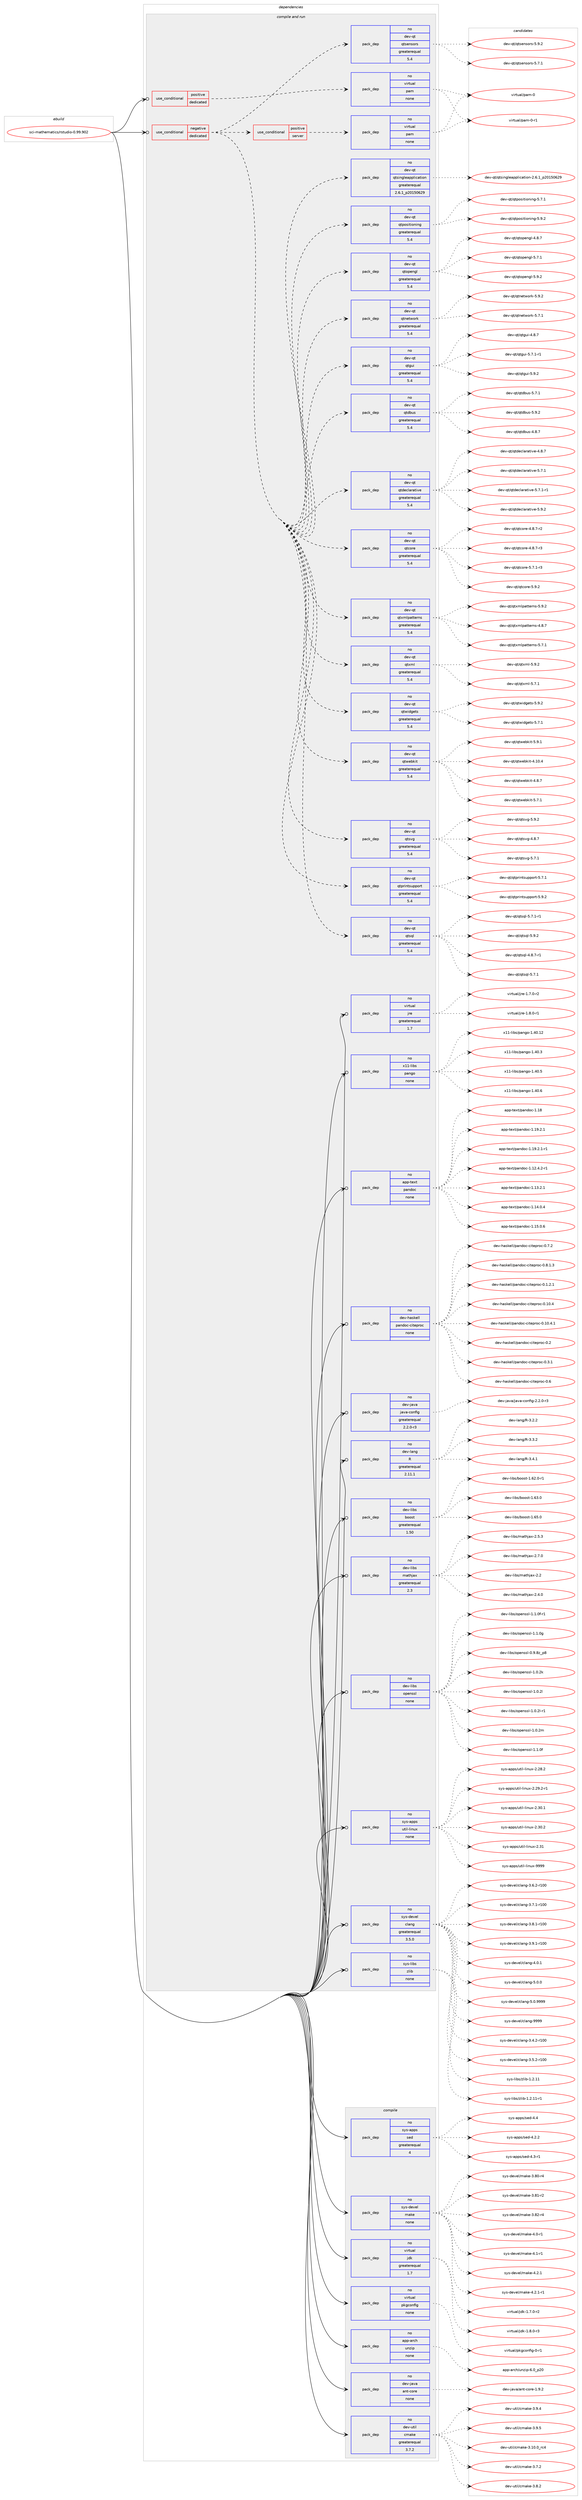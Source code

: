 digraph prolog {

# *************
# Graph options
# *************

newrank=true;
concentrate=true;
compound=true;
graph [rankdir=LR,fontname=Helvetica,fontsize=10,ranksep=1.5];#, ranksep=2.5, nodesep=0.2];
edge  [arrowhead=vee];
node  [fontname=Helvetica,fontsize=10];

# **********
# The ebuild
# **********

subgraph cluster_leftcol {
color=gray;
rank=same;
label=<<i>ebuild</i>>;
id [label="sci-mathematics/rstudio-0.99.902", color=red, width=4, href="../sci-mathematics/rstudio-0.99.902.svg"];
}

# ****************
# The dependencies
# ****************

subgraph cluster_midcol {
color=gray;
label=<<i>dependencies</i>>;
subgraph cluster_compile {
fillcolor="#eeeeee";
style=filled;
label=<<i>compile</i>>;
subgraph pack336898 {
dependency456582 [label=<<TABLE BORDER="0" CELLBORDER="1" CELLSPACING="0" CELLPADDING="4" WIDTH="220"><TR><TD ROWSPAN="6" CELLPADDING="30">pack_dep</TD></TR><TR><TD WIDTH="110">no</TD></TR><TR><TD>app-arch</TD></TR><TR><TD>unzip</TD></TR><TR><TD>none</TD></TR><TR><TD></TD></TR></TABLE>>, shape=none, color=blue];
}
id:e -> dependency456582:w [weight=20,style="solid",arrowhead="vee"];
subgraph pack336899 {
dependency456583 [label=<<TABLE BORDER="0" CELLBORDER="1" CELLSPACING="0" CELLPADDING="4" WIDTH="220"><TR><TD ROWSPAN="6" CELLPADDING="30">pack_dep</TD></TR><TR><TD WIDTH="110">no</TD></TR><TR><TD>dev-java</TD></TR><TR><TD>ant-core</TD></TR><TR><TD>none</TD></TR><TR><TD></TD></TR></TABLE>>, shape=none, color=blue];
}
id:e -> dependency456583:w [weight=20,style="solid",arrowhead="vee"];
subgraph pack336900 {
dependency456584 [label=<<TABLE BORDER="0" CELLBORDER="1" CELLSPACING="0" CELLPADDING="4" WIDTH="220"><TR><TD ROWSPAN="6" CELLPADDING="30">pack_dep</TD></TR><TR><TD WIDTH="110">no</TD></TR><TR><TD>dev-util</TD></TR><TR><TD>cmake</TD></TR><TR><TD>greaterequal</TD></TR><TR><TD>3.7.2</TD></TR></TABLE>>, shape=none, color=blue];
}
id:e -> dependency456584:w [weight=20,style="solid",arrowhead="vee"];
subgraph pack336901 {
dependency456585 [label=<<TABLE BORDER="0" CELLBORDER="1" CELLSPACING="0" CELLPADDING="4" WIDTH="220"><TR><TD ROWSPAN="6" CELLPADDING="30">pack_dep</TD></TR><TR><TD WIDTH="110">no</TD></TR><TR><TD>sys-apps</TD></TR><TR><TD>sed</TD></TR><TR><TD>greaterequal</TD></TR><TR><TD>4</TD></TR></TABLE>>, shape=none, color=blue];
}
id:e -> dependency456585:w [weight=20,style="solid",arrowhead="vee"];
subgraph pack336902 {
dependency456586 [label=<<TABLE BORDER="0" CELLBORDER="1" CELLSPACING="0" CELLPADDING="4" WIDTH="220"><TR><TD ROWSPAN="6" CELLPADDING="30">pack_dep</TD></TR><TR><TD WIDTH="110">no</TD></TR><TR><TD>sys-devel</TD></TR><TR><TD>make</TD></TR><TR><TD>none</TD></TR><TR><TD></TD></TR></TABLE>>, shape=none, color=blue];
}
id:e -> dependency456586:w [weight=20,style="solid",arrowhead="vee"];
subgraph pack336903 {
dependency456587 [label=<<TABLE BORDER="0" CELLBORDER="1" CELLSPACING="0" CELLPADDING="4" WIDTH="220"><TR><TD ROWSPAN="6" CELLPADDING="30">pack_dep</TD></TR><TR><TD WIDTH="110">no</TD></TR><TR><TD>virtual</TD></TR><TR><TD>jdk</TD></TR><TR><TD>greaterequal</TD></TR><TR><TD>1.7</TD></TR></TABLE>>, shape=none, color=blue];
}
id:e -> dependency456587:w [weight=20,style="solid",arrowhead="vee"];
subgraph pack336904 {
dependency456588 [label=<<TABLE BORDER="0" CELLBORDER="1" CELLSPACING="0" CELLPADDING="4" WIDTH="220"><TR><TD ROWSPAN="6" CELLPADDING="30">pack_dep</TD></TR><TR><TD WIDTH="110">no</TD></TR><TR><TD>virtual</TD></TR><TR><TD>pkgconfig</TD></TR><TR><TD>none</TD></TR><TR><TD></TD></TR></TABLE>>, shape=none, color=blue];
}
id:e -> dependency456588:w [weight=20,style="solid",arrowhead="vee"];
}
subgraph cluster_compileandrun {
fillcolor="#eeeeee";
style=filled;
label=<<i>compile and run</i>>;
subgraph cond111692 {
dependency456589 [label=<<TABLE BORDER="0" CELLBORDER="1" CELLSPACING="0" CELLPADDING="4"><TR><TD ROWSPAN="3" CELLPADDING="10">use_conditional</TD></TR><TR><TD>negative</TD></TR><TR><TD>dedicated</TD></TR></TABLE>>, shape=none, color=red];
subgraph pack336905 {
dependency456590 [label=<<TABLE BORDER="0" CELLBORDER="1" CELLSPACING="0" CELLPADDING="4" WIDTH="220"><TR><TD ROWSPAN="6" CELLPADDING="30">pack_dep</TD></TR><TR><TD WIDTH="110">no</TD></TR><TR><TD>dev-qt</TD></TR><TR><TD>qtcore</TD></TR><TR><TD>greaterequal</TD></TR><TR><TD>5.4</TD></TR></TABLE>>, shape=none, color=blue];
}
dependency456589:e -> dependency456590:w [weight=20,style="dashed",arrowhead="vee"];
subgraph pack336906 {
dependency456591 [label=<<TABLE BORDER="0" CELLBORDER="1" CELLSPACING="0" CELLPADDING="4" WIDTH="220"><TR><TD ROWSPAN="6" CELLPADDING="30">pack_dep</TD></TR><TR><TD WIDTH="110">no</TD></TR><TR><TD>dev-qt</TD></TR><TR><TD>qtdeclarative</TD></TR><TR><TD>greaterequal</TD></TR><TR><TD>5.4</TD></TR></TABLE>>, shape=none, color=blue];
}
dependency456589:e -> dependency456591:w [weight=20,style="dashed",arrowhead="vee"];
subgraph pack336907 {
dependency456592 [label=<<TABLE BORDER="0" CELLBORDER="1" CELLSPACING="0" CELLPADDING="4" WIDTH="220"><TR><TD ROWSPAN="6" CELLPADDING="30">pack_dep</TD></TR><TR><TD WIDTH="110">no</TD></TR><TR><TD>dev-qt</TD></TR><TR><TD>qtdbus</TD></TR><TR><TD>greaterequal</TD></TR><TR><TD>5.4</TD></TR></TABLE>>, shape=none, color=blue];
}
dependency456589:e -> dependency456592:w [weight=20,style="dashed",arrowhead="vee"];
subgraph pack336908 {
dependency456593 [label=<<TABLE BORDER="0" CELLBORDER="1" CELLSPACING="0" CELLPADDING="4" WIDTH="220"><TR><TD ROWSPAN="6" CELLPADDING="30">pack_dep</TD></TR><TR><TD WIDTH="110">no</TD></TR><TR><TD>dev-qt</TD></TR><TR><TD>qtgui</TD></TR><TR><TD>greaterequal</TD></TR><TR><TD>5.4</TD></TR></TABLE>>, shape=none, color=blue];
}
dependency456589:e -> dependency456593:w [weight=20,style="dashed",arrowhead="vee"];
subgraph pack336909 {
dependency456594 [label=<<TABLE BORDER="0" CELLBORDER="1" CELLSPACING="0" CELLPADDING="4" WIDTH="220"><TR><TD ROWSPAN="6" CELLPADDING="30">pack_dep</TD></TR><TR><TD WIDTH="110">no</TD></TR><TR><TD>dev-qt</TD></TR><TR><TD>qtnetwork</TD></TR><TR><TD>greaterequal</TD></TR><TR><TD>5.4</TD></TR></TABLE>>, shape=none, color=blue];
}
dependency456589:e -> dependency456594:w [weight=20,style="dashed",arrowhead="vee"];
subgraph pack336910 {
dependency456595 [label=<<TABLE BORDER="0" CELLBORDER="1" CELLSPACING="0" CELLPADDING="4" WIDTH="220"><TR><TD ROWSPAN="6" CELLPADDING="30">pack_dep</TD></TR><TR><TD WIDTH="110">no</TD></TR><TR><TD>dev-qt</TD></TR><TR><TD>qtopengl</TD></TR><TR><TD>greaterequal</TD></TR><TR><TD>5.4</TD></TR></TABLE>>, shape=none, color=blue];
}
dependency456589:e -> dependency456595:w [weight=20,style="dashed",arrowhead="vee"];
subgraph pack336911 {
dependency456596 [label=<<TABLE BORDER="0" CELLBORDER="1" CELLSPACING="0" CELLPADDING="4" WIDTH="220"><TR><TD ROWSPAN="6" CELLPADDING="30">pack_dep</TD></TR><TR><TD WIDTH="110">no</TD></TR><TR><TD>dev-qt</TD></TR><TR><TD>qtpositioning</TD></TR><TR><TD>greaterequal</TD></TR><TR><TD>5.4</TD></TR></TABLE>>, shape=none, color=blue];
}
dependency456589:e -> dependency456596:w [weight=20,style="dashed",arrowhead="vee"];
subgraph pack336912 {
dependency456597 [label=<<TABLE BORDER="0" CELLBORDER="1" CELLSPACING="0" CELLPADDING="4" WIDTH="220"><TR><TD ROWSPAN="6" CELLPADDING="30">pack_dep</TD></TR><TR><TD WIDTH="110">no</TD></TR><TR><TD>dev-qt</TD></TR><TR><TD>qtprintsupport</TD></TR><TR><TD>greaterequal</TD></TR><TR><TD>5.4</TD></TR></TABLE>>, shape=none, color=blue];
}
dependency456589:e -> dependency456597:w [weight=20,style="dashed",arrowhead="vee"];
subgraph pack336913 {
dependency456598 [label=<<TABLE BORDER="0" CELLBORDER="1" CELLSPACING="0" CELLPADDING="4" WIDTH="220"><TR><TD ROWSPAN="6" CELLPADDING="30">pack_dep</TD></TR><TR><TD WIDTH="110">no</TD></TR><TR><TD>dev-qt</TD></TR><TR><TD>qtsingleapplication</TD></TR><TR><TD>greaterequal</TD></TR><TR><TD>2.6.1_p20150629</TD></TR></TABLE>>, shape=none, color=blue];
}
dependency456589:e -> dependency456598:w [weight=20,style="dashed",arrowhead="vee"];
subgraph pack336914 {
dependency456599 [label=<<TABLE BORDER="0" CELLBORDER="1" CELLSPACING="0" CELLPADDING="4" WIDTH="220"><TR><TD ROWSPAN="6" CELLPADDING="30">pack_dep</TD></TR><TR><TD WIDTH="110">no</TD></TR><TR><TD>dev-qt</TD></TR><TR><TD>qtsensors</TD></TR><TR><TD>greaterequal</TD></TR><TR><TD>5.4</TD></TR></TABLE>>, shape=none, color=blue];
}
dependency456589:e -> dependency456599:w [weight=20,style="dashed",arrowhead="vee"];
subgraph pack336915 {
dependency456600 [label=<<TABLE BORDER="0" CELLBORDER="1" CELLSPACING="0" CELLPADDING="4" WIDTH="220"><TR><TD ROWSPAN="6" CELLPADDING="30">pack_dep</TD></TR><TR><TD WIDTH="110">no</TD></TR><TR><TD>dev-qt</TD></TR><TR><TD>qtsql</TD></TR><TR><TD>greaterequal</TD></TR><TR><TD>5.4</TD></TR></TABLE>>, shape=none, color=blue];
}
dependency456589:e -> dependency456600:w [weight=20,style="dashed",arrowhead="vee"];
subgraph pack336916 {
dependency456601 [label=<<TABLE BORDER="0" CELLBORDER="1" CELLSPACING="0" CELLPADDING="4" WIDTH="220"><TR><TD ROWSPAN="6" CELLPADDING="30">pack_dep</TD></TR><TR><TD WIDTH="110">no</TD></TR><TR><TD>dev-qt</TD></TR><TR><TD>qtsvg</TD></TR><TR><TD>greaterequal</TD></TR><TR><TD>5.4</TD></TR></TABLE>>, shape=none, color=blue];
}
dependency456589:e -> dependency456601:w [weight=20,style="dashed",arrowhead="vee"];
subgraph pack336917 {
dependency456602 [label=<<TABLE BORDER="0" CELLBORDER="1" CELLSPACING="0" CELLPADDING="4" WIDTH="220"><TR><TD ROWSPAN="6" CELLPADDING="30">pack_dep</TD></TR><TR><TD WIDTH="110">no</TD></TR><TR><TD>dev-qt</TD></TR><TR><TD>qtwebkit</TD></TR><TR><TD>greaterequal</TD></TR><TR><TD>5.4</TD></TR></TABLE>>, shape=none, color=blue];
}
dependency456589:e -> dependency456602:w [weight=20,style="dashed",arrowhead="vee"];
subgraph pack336918 {
dependency456603 [label=<<TABLE BORDER="0" CELLBORDER="1" CELLSPACING="0" CELLPADDING="4" WIDTH="220"><TR><TD ROWSPAN="6" CELLPADDING="30">pack_dep</TD></TR><TR><TD WIDTH="110">no</TD></TR><TR><TD>dev-qt</TD></TR><TR><TD>qtwidgets</TD></TR><TR><TD>greaterequal</TD></TR><TR><TD>5.4</TD></TR></TABLE>>, shape=none, color=blue];
}
dependency456589:e -> dependency456603:w [weight=20,style="dashed",arrowhead="vee"];
subgraph pack336919 {
dependency456604 [label=<<TABLE BORDER="0" CELLBORDER="1" CELLSPACING="0" CELLPADDING="4" WIDTH="220"><TR><TD ROWSPAN="6" CELLPADDING="30">pack_dep</TD></TR><TR><TD WIDTH="110">no</TD></TR><TR><TD>dev-qt</TD></TR><TR><TD>qtxml</TD></TR><TR><TD>greaterequal</TD></TR><TR><TD>5.4</TD></TR></TABLE>>, shape=none, color=blue];
}
dependency456589:e -> dependency456604:w [weight=20,style="dashed",arrowhead="vee"];
subgraph pack336920 {
dependency456605 [label=<<TABLE BORDER="0" CELLBORDER="1" CELLSPACING="0" CELLPADDING="4" WIDTH="220"><TR><TD ROWSPAN="6" CELLPADDING="30">pack_dep</TD></TR><TR><TD WIDTH="110">no</TD></TR><TR><TD>dev-qt</TD></TR><TR><TD>qtxmlpatterns</TD></TR><TR><TD>greaterequal</TD></TR><TR><TD>5.4</TD></TR></TABLE>>, shape=none, color=blue];
}
dependency456589:e -> dependency456605:w [weight=20,style="dashed",arrowhead="vee"];
subgraph cond111693 {
dependency456606 [label=<<TABLE BORDER="0" CELLBORDER="1" CELLSPACING="0" CELLPADDING="4"><TR><TD ROWSPAN="3" CELLPADDING="10">use_conditional</TD></TR><TR><TD>positive</TD></TR><TR><TD>server</TD></TR></TABLE>>, shape=none, color=red];
subgraph pack336921 {
dependency456607 [label=<<TABLE BORDER="0" CELLBORDER="1" CELLSPACING="0" CELLPADDING="4" WIDTH="220"><TR><TD ROWSPAN="6" CELLPADDING="30">pack_dep</TD></TR><TR><TD WIDTH="110">no</TD></TR><TR><TD>virtual</TD></TR><TR><TD>pam</TD></TR><TR><TD>none</TD></TR><TR><TD></TD></TR></TABLE>>, shape=none, color=blue];
}
dependency456606:e -> dependency456607:w [weight=20,style="dashed",arrowhead="vee"];
}
dependency456589:e -> dependency456606:w [weight=20,style="dashed",arrowhead="vee"];
}
id:e -> dependency456589:w [weight=20,style="solid",arrowhead="odotvee"];
subgraph cond111694 {
dependency456608 [label=<<TABLE BORDER="0" CELLBORDER="1" CELLSPACING="0" CELLPADDING="4"><TR><TD ROWSPAN="3" CELLPADDING="10">use_conditional</TD></TR><TR><TD>positive</TD></TR><TR><TD>dedicated</TD></TR></TABLE>>, shape=none, color=red];
subgraph pack336922 {
dependency456609 [label=<<TABLE BORDER="0" CELLBORDER="1" CELLSPACING="0" CELLPADDING="4" WIDTH="220"><TR><TD ROWSPAN="6" CELLPADDING="30">pack_dep</TD></TR><TR><TD WIDTH="110">no</TD></TR><TR><TD>virtual</TD></TR><TR><TD>pam</TD></TR><TR><TD>none</TD></TR><TR><TD></TD></TR></TABLE>>, shape=none, color=blue];
}
dependency456608:e -> dependency456609:w [weight=20,style="dashed",arrowhead="vee"];
}
id:e -> dependency456608:w [weight=20,style="solid",arrowhead="odotvee"];
subgraph pack336923 {
dependency456610 [label=<<TABLE BORDER="0" CELLBORDER="1" CELLSPACING="0" CELLPADDING="4" WIDTH="220"><TR><TD ROWSPAN="6" CELLPADDING="30">pack_dep</TD></TR><TR><TD WIDTH="110">no</TD></TR><TR><TD>app-text</TD></TR><TR><TD>pandoc</TD></TR><TR><TD>none</TD></TR><TR><TD></TD></TR></TABLE>>, shape=none, color=blue];
}
id:e -> dependency456610:w [weight=20,style="solid",arrowhead="odotvee"];
subgraph pack336924 {
dependency456611 [label=<<TABLE BORDER="0" CELLBORDER="1" CELLSPACING="0" CELLPADDING="4" WIDTH="220"><TR><TD ROWSPAN="6" CELLPADDING="30">pack_dep</TD></TR><TR><TD WIDTH="110">no</TD></TR><TR><TD>dev-haskell</TD></TR><TR><TD>pandoc-citeproc</TD></TR><TR><TD>none</TD></TR><TR><TD></TD></TR></TABLE>>, shape=none, color=blue];
}
id:e -> dependency456611:w [weight=20,style="solid",arrowhead="odotvee"];
subgraph pack336925 {
dependency456612 [label=<<TABLE BORDER="0" CELLBORDER="1" CELLSPACING="0" CELLPADDING="4" WIDTH="220"><TR><TD ROWSPAN="6" CELLPADDING="30">pack_dep</TD></TR><TR><TD WIDTH="110">no</TD></TR><TR><TD>dev-java</TD></TR><TR><TD>java-config</TD></TR><TR><TD>greaterequal</TD></TR><TR><TD>2.2.0-r3</TD></TR></TABLE>>, shape=none, color=blue];
}
id:e -> dependency456612:w [weight=20,style="solid",arrowhead="odotvee"];
subgraph pack336926 {
dependency456613 [label=<<TABLE BORDER="0" CELLBORDER="1" CELLSPACING="0" CELLPADDING="4" WIDTH="220"><TR><TD ROWSPAN="6" CELLPADDING="30">pack_dep</TD></TR><TR><TD WIDTH="110">no</TD></TR><TR><TD>dev-lang</TD></TR><TR><TD>R</TD></TR><TR><TD>greaterequal</TD></TR><TR><TD>2.11.1</TD></TR></TABLE>>, shape=none, color=blue];
}
id:e -> dependency456613:w [weight=20,style="solid",arrowhead="odotvee"];
subgraph pack336927 {
dependency456614 [label=<<TABLE BORDER="0" CELLBORDER="1" CELLSPACING="0" CELLPADDING="4" WIDTH="220"><TR><TD ROWSPAN="6" CELLPADDING="30">pack_dep</TD></TR><TR><TD WIDTH="110">no</TD></TR><TR><TD>dev-libs</TD></TR><TR><TD>boost</TD></TR><TR><TD>greaterequal</TD></TR><TR><TD>1.50</TD></TR></TABLE>>, shape=none, color=blue];
}
id:e -> dependency456614:w [weight=20,style="solid",arrowhead="odotvee"];
subgraph pack336928 {
dependency456615 [label=<<TABLE BORDER="0" CELLBORDER="1" CELLSPACING="0" CELLPADDING="4" WIDTH="220"><TR><TD ROWSPAN="6" CELLPADDING="30">pack_dep</TD></TR><TR><TD WIDTH="110">no</TD></TR><TR><TD>dev-libs</TD></TR><TR><TD>mathjax</TD></TR><TR><TD>greaterequal</TD></TR><TR><TD>2.3</TD></TR></TABLE>>, shape=none, color=blue];
}
id:e -> dependency456615:w [weight=20,style="solid",arrowhead="odotvee"];
subgraph pack336929 {
dependency456616 [label=<<TABLE BORDER="0" CELLBORDER="1" CELLSPACING="0" CELLPADDING="4" WIDTH="220"><TR><TD ROWSPAN="6" CELLPADDING="30">pack_dep</TD></TR><TR><TD WIDTH="110">no</TD></TR><TR><TD>dev-libs</TD></TR><TR><TD>openssl</TD></TR><TR><TD>none</TD></TR><TR><TD></TD></TR></TABLE>>, shape=none, color=blue];
}
id:e -> dependency456616:w [weight=20,style="solid",arrowhead="odotvee"];
subgraph pack336930 {
dependency456617 [label=<<TABLE BORDER="0" CELLBORDER="1" CELLSPACING="0" CELLPADDING="4" WIDTH="220"><TR><TD ROWSPAN="6" CELLPADDING="30">pack_dep</TD></TR><TR><TD WIDTH="110">no</TD></TR><TR><TD>sys-apps</TD></TR><TR><TD>util-linux</TD></TR><TR><TD>none</TD></TR><TR><TD></TD></TR></TABLE>>, shape=none, color=blue];
}
id:e -> dependency456617:w [weight=20,style="solid",arrowhead="odotvee"];
subgraph pack336931 {
dependency456618 [label=<<TABLE BORDER="0" CELLBORDER="1" CELLSPACING="0" CELLPADDING="4" WIDTH="220"><TR><TD ROWSPAN="6" CELLPADDING="30">pack_dep</TD></TR><TR><TD WIDTH="110">no</TD></TR><TR><TD>sys-devel</TD></TR><TR><TD>clang</TD></TR><TR><TD>greaterequal</TD></TR><TR><TD>3.5.0</TD></TR></TABLE>>, shape=none, color=blue];
}
id:e -> dependency456618:w [weight=20,style="solid",arrowhead="odotvee"];
subgraph pack336932 {
dependency456619 [label=<<TABLE BORDER="0" CELLBORDER="1" CELLSPACING="0" CELLPADDING="4" WIDTH="220"><TR><TD ROWSPAN="6" CELLPADDING="30">pack_dep</TD></TR><TR><TD WIDTH="110">no</TD></TR><TR><TD>sys-libs</TD></TR><TR><TD>zlib</TD></TR><TR><TD>none</TD></TR><TR><TD></TD></TR></TABLE>>, shape=none, color=blue];
}
id:e -> dependency456619:w [weight=20,style="solid",arrowhead="odotvee"];
subgraph pack336933 {
dependency456620 [label=<<TABLE BORDER="0" CELLBORDER="1" CELLSPACING="0" CELLPADDING="4" WIDTH="220"><TR><TD ROWSPAN="6" CELLPADDING="30">pack_dep</TD></TR><TR><TD WIDTH="110">no</TD></TR><TR><TD>virtual</TD></TR><TR><TD>jre</TD></TR><TR><TD>greaterequal</TD></TR><TR><TD>1.7</TD></TR></TABLE>>, shape=none, color=blue];
}
id:e -> dependency456620:w [weight=20,style="solid",arrowhead="odotvee"];
subgraph pack336934 {
dependency456621 [label=<<TABLE BORDER="0" CELLBORDER="1" CELLSPACING="0" CELLPADDING="4" WIDTH="220"><TR><TD ROWSPAN="6" CELLPADDING="30">pack_dep</TD></TR><TR><TD WIDTH="110">no</TD></TR><TR><TD>x11-libs</TD></TR><TR><TD>pango</TD></TR><TR><TD>none</TD></TR><TR><TD></TD></TR></TABLE>>, shape=none, color=blue];
}
id:e -> dependency456621:w [weight=20,style="solid",arrowhead="odotvee"];
}
subgraph cluster_run {
fillcolor="#eeeeee";
style=filled;
label=<<i>run</i>>;
}
}

# **************
# The candidates
# **************

subgraph cluster_choices {
rank=same;
color=gray;
label=<<i>candidates</i>>;

subgraph choice336898 {
color=black;
nodesep=1;
choice971121124597114991044711711012210511245544648951125048 [label="app-arch/unzip-6.0_p20", color=red, width=4,href="../app-arch/unzip-6.0_p20.svg"];
dependency456582:e -> choice971121124597114991044711711012210511245544648951125048:w [style=dotted,weight="100"];
}
subgraph choice336899 {
color=black;
nodesep=1;
choice10010111845106971189747971101164599111114101454946574650 [label="dev-java/ant-core-1.9.2", color=red, width=4,href="../dev-java/ant-core-1.9.2.svg"];
dependency456583:e -> choice10010111845106971189747971101164599111114101454946574650:w [style=dotted,weight="100"];
}
subgraph choice336900 {
color=black;
nodesep=1;
choice1001011184511711610510847991099710710145514649484648951149952 [label="dev-util/cmake-3.10.0_rc4", color=red, width=4,href="../dev-util/cmake-3.10.0_rc4.svg"];
choice10010111845117116105108479910997107101455146554650 [label="dev-util/cmake-3.7.2", color=red, width=4,href="../dev-util/cmake-3.7.2.svg"];
choice10010111845117116105108479910997107101455146564650 [label="dev-util/cmake-3.8.2", color=red, width=4,href="../dev-util/cmake-3.8.2.svg"];
choice10010111845117116105108479910997107101455146574652 [label="dev-util/cmake-3.9.4", color=red, width=4,href="../dev-util/cmake-3.9.4.svg"];
choice10010111845117116105108479910997107101455146574653 [label="dev-util/cmake-3.9.5", color=red, width=4,href="../dev-util/cmake-3.9.5.svg"];
dependency456584:e -> choice1001011184511711610510847991099710710145514649484648951149952:w [style=dotted,weight="100"];
dependency456584:e -> choice10010111845117116105108479910997107101455146554650:w [style=dotted,weight="100"];
dependency456584:e -> choice10010111845117116105108479910997107101455146564650:w [style=dotted,weight="100"];
dependency456584:e -> choice10010111845117116105108479910997107101455146574652:w [style=dotted,weight="100"];
dependency456584:e -> choice10010111845117116105108479910997107101455146574653:w [style=dotted,weight="100"];
}
subgraph choice336901 {
color=black;
nodesep=1;
choice115121115459711211211547115101100455246504650 [label="sys-apps/sed-4.2.2", color=red, width=4,href="../sys-apps/sed-4.2.2.svg"];
choice115121115459711211211547115101100455246514511449 [label="sys-apps/sed-4.3-r1", color=red, width=4,href="../sys-apps/sed-4.3-r1.svg"];
choice11512111545971121121154711510110045524652 [label="sys-apps/sed-4.4", color=red, width=4,href="../sys-apps/sed-4.4.svg"];
dependency456585:e -> choice115121115459711211211547115101100455246504650:w [style=dotted,weight="100"];
dependency456585:e -> choice115121115459711211211547115101100455246514511449:w [style=dotted,weight="100"];
dependency456585:e -> choice11512111545971121121154711510110045524652:w [style=dotted,weight="100"];
}
subgraph choice336902 {
color=black;
nodesep=1;
choice11512111545100101118101108471099710710145514656484511452 [label="sys-devel/make-3.80-r4", color=red, width=4,href="../sys-devel/make-3.80-r4.svg"];
choice11512111545100101118101108471099710710145514656494511450 [label="sys-devel/make-3.81-r2", color=red, width=4,href="../sys-devel/make-3.81-r2.svg"];
choice11512111545100101118101108471099710710145514656504511452 [label="sys-devel/make-3.82-r4", color=red, width=4,href="../sys-devel/make-3.82-r4.svg"];
choice115121115451001011181011084710997107101455246484511449 [label="sys-devel/make-4.0-r1", color=red, width=4,href="../sys-devel/make-4.0-r1.svg"];
choice115121115451001011181011084710997107101455246494511449 [label="sys-devel/make-4.1-r1", color=red, width=4,href="../sys-devel/make-4.1-r1.svg"];
choice115121115451001011181011084710997107101455246504649 [label="sys-devel/make-4.2.1", color=red, width=4,href="../sys-devel/make-4.2.1.svg"];
choice1151211154510010111810110847109971071014552465046494511449 [label="sys-devel/make-4.2.1-r1", color=red, width=4,href="../sys-devel/make-4.2.1-r1.svg"];
dependency456586:e -> choice11512111545100101118101108471099710710145514656484511452:w [style=dotted,weight="100"];
dependency456586:e -> choice11512111545100101118101108471099710710145514656494511450:w [style=dotted,weight="100"];
dependency456586:e -> choice11512111545100101118101108471099710710145514656504511452:w [style=dotted,weight="100"];
dependency456586:e -> choice115121115451001011181011084710997107101455246484511449:w [style=dotted,weight="100"];
dependency456586:e -> choice115121115451001011181011084710997107101455246494511449:w [style=dotted,weight="100"];
dependency456586:e -> choice115121115451001011181011084710997107101455246504649:w [style=dotted,weight="100"];
dependency456586:e -> choice1151211154510010111810110847109971071014552465046494511449:w [style=dotted,weight="100"];
}
subgraph choice336903 {
color=black;
nodesep=1;
choice11810511411611797108471061001074549465546484511450 [label="virtual/jdk-1.7.0-r2", color=red, width=4,href="../virtual/jdk-1.7.0-r2.svg"];
choice11810511411611797108471061001074549465646484511451 [label="virtual/jdk-1.8.0-r3", color=red, width=4,href="../virtual/jdk-1.8.0-r3.svg"];
dependency456587:e -> choice11810511411611797108471061001074549465546484511450:w [style=dotted,weight="100"];
dependency456587:e -> choice11810511411611797108471061001074549465646484511451:w [style=dotted,weight="100"];
}
subgraph choice336904 {
color=black;
nodesep=1;
choice11810511411611797108471121071039911111010210510345484511449 [label="virtual/pkgconfig-0-r1", color=red, width=4,href="../virtual/pkgconfig-0-r1.svg"];
dependency456588:e -> choice11810511411611797108471121071039911111010210510345484511449:w [style=dotted,weight="100"];
}
subgraph choice336905 {
color=black;
nodesep=1;
choice1001011184511311647113116991111141014552465646554511450 [label="dev-qt/qtcore-4.8.7-r2", color=red, width=4,href="../dev-qt/qtcore-4.8.7-r2.svg"];
choice1001011184511311647113116991111141014552465646554511451 [label="dev-qt/qtcore-4.8.7-r3", color=red, width=4,href="../dev-qt/qtcore-4.8.7-r3.svg"];
choice1001011184511311647113116991111141014553465546494511451 [label="dev-qt/qtcore-5.7.1-r3", color=red, width=4,href="../dev-qt/qtcore-5.7.1-r3.svg"];
choice100101118451131164711311699111114101455346574650 [label="dev-qt/qtcore-5.9.2", color=red, width=4,href="../dev-qt/qtcore-5.9.2.svg"];
dependency456590:e -> choice1001011184511311647113116991111141014552465646554511450:w [style=dotted,weight="100"];
dependency456590:e -> choice1001011184511311647113116991111141014552465646554511451:w [style=dotted,weight="100"];
dependency456590:e -> choice1001011184511311647113116991111141014553465546494511451:w [style=dotted,weight="100"];
dependency456590:e -> choice100101118451131164711311699111114101455346574650:w [style=dotted,weight="100"];
}
subgraph choice336906 {
color=black;
nodesep=1;
choice1001011184511311647113116100101991089711497116105118101455246564655 [label="dev-qt/qtdeclarative-4.8.7", color=red, width=4,href="../dev-qt/qtdeclarative-4.8.7.svg"];
choice1001011184511311647113116100101991089711497116105118101455346554649 [label="dev-qt/qtdeclarative-5.7.1", color=red, width=4,href="../dev-qt/qtdeclarative-5.7.1.svg"];
choice10010111845113116471131161001019910897114971161051181014553465546494511449 [label="dev-qt/qtdeclarative-5.7.1-r1", color=red, width=4,href="../dev-qt/qtdeclarative-5.7.1-r1.svg"];
choice1001011184511311647113116100101991089711497116105118101455346574650 [label="dev-qt/qtdeclarative-5.9.2", color=red, width=4,href="../dev-qt/qtdeclarative-5.9.2.svg"];
dependency456591:e -> choice1001011184511311647113116100101991089711497116105118101455246564655:w [style=dotted,weight="100"];
dependency456591:e -> choice1001011184511311647113116100101991089711497116105118101455346554649:w [style=dotted,weight="100"];
dependency456591:e -> choice10010111845113116471131161001019910897114971161051181014553465546494511449:w [style=dotted,weight="100"];
dependency456591:e -> choice1001011184511311647113116100101991089711497116105118101455346574650:w [style=dotted,weight="100"];
}
subgraph choice336907 {
color=black;
nodesep=1;
choice100101118451131164711311610098117115455246564655 [label="dev-qt/qtdbus-4.8.7", color=red, width=4,href="../dev-qt/qtdbus-4.8.7.svg"];
choice100101118451131164711311610098117115455346554649 [label="dev-qt/qtdbus-5.7.1", color=red, width=4,href="../dev-qt/qtdbus-5.7.1.svg"];
choice100101118451131164711311610098117115455346574650 [label="dev-qt/qtdbus-5.9.2", color=red, width=4,href="../dev-qt/qtdbus-5.9.2.svg"];
dependency456592:e -> choice100101118451131164711311610098117115455246564655:w [style=dotted,weight="100"];
dependency456592:e -> choice100101118451131164711311610098117115455346554649:w [style=dotted,weight="100"];
dependency456592:e -> choice100101118451131164711311610098117115455346574650:w [style=dotted,weight="100"];
}
subgraph choice336908 {
color=black;
nodesep=1;
choice1001011184511311647113116103117105455246564655 [label="dev-qt/qtgui-4.8.7", color=red, width=4,href="../dev-qt/qtgui-4.8.7.svg"];
choice10010111845113116471131161031171054553465546494511449 [label="dev-qt/qtgui-5.7.1-r1", color=red, width=4,href="../dev-qt/qtgui-5.7.1-r1.svg"];
choice1001011184511311647113116103117105455346574650 [label="dev-qt/qtgui-5.9.2", color=red, width=4,href="../dev-qt/qtgui-5.9.2.svg"];
dependency456593:e -> choice1001011184511311647113116103117105455246564655:w [style=dotted,weight="100"];
dependency456593:e -> choice10010111845113116471131161031171054553465546494511449:w [style=dotted,weight="100"];
dependency456593:e -> choice1001011184511311647113116103117105455346574650:w [style=dotted,weight="100"];
}
subgraph choice336909 {
color=black;
nodesep=1;
choice1001011184511311647113116110101116119111114107455346554649 [label="dev-qt/qtnetwork-5.7.1", color=red, width=4,href="../dev-qt/qtnetwork-5.7.1.svg"];
choice1001011184511311647113116110101116119111114107455346574650 [label="dev-qt/qtnetwork-5.9.2", color=red, width=4,href="../dev-qt/qtnetwork-5.9.2.svg"];
dependency456594:e -> choice1001011184511311647113116110101116119111114107455346554649:w [style=dotted,weight="100"];
dependency456594:e -> choice1001011184511311647113116110101116119111114107455346574650:w [style=dotted,weight="100"];
}
subgraph choice336910 {
color=black;
nodesep=1;
choice1001011184511311647113116111112101110103108455246564655 [label="dev-qt/qtopengl-4.8.7", color=red, width=4,href="../dev-qt/qtopengl-4.8.7.svg"];
choice1001011184511311647113116111112101110103108455346554649 [label="dev-qt/qtopengl-5.7.1", color=red, width=4,href="../dev-qt/qtopengl-5.7.1.svg"];
choice1001011184511311647113116111112101110103108455346574650 [label="dev-qt/qtopengl-5.9.2", color=red, width=4,href="../dev-qt/qtopengl-5.9.2.svg"];
dependency456595:e -> choice1001011184511311647113116111112101110103108455246564655:w [style=dotted,weight="100"];
dependency456595:e -> choice1001011184511311647113116111112101110103108455346554649:w [style=dotted,weight="100"];
dependency456595:e -> choice1001011184511311647113116111112101110103108455346574650:w [style=dotted,weight="100"];
}
subgraph choice336911 {
color=black;
nodesep=1;
choice1001011184511311647113116112111115105116105111110105110103455346554649 [label="dev-qt/qtpositioning-5.7.1", color=red, width=4,href="../dev-qt/qtpositioning-5.7.1.svg"];
choice1001011184511311647113116112111115105116105111110105110103455346574650 [label="dev-qt/qtpositioning-5.9.2", color=red, width=4,href="../dev-qt/qtpositioning-5.9.2.svg"];
dependency456596:e -> choice1001011184511311647113116112111115105116105111110105110103455346554649:w [style=dotted,weight="100"];
dependency456596:e -> choice1001011184511311647113116112111115105116105111110105110103455346574650:w [style=dotted,weight="100"];
}
subgraph choice336912 {
color=black;
nodesep=1;
choice1001011184511311647113116112114105110116115117112112111114116455346554649 [label="dev-qt/qtprintsupport-5.7.1", color=red, width=4,href="../dev-qt/qtprintsupport-5.7.1.svg"];
choice1001011184511311647113116112114105110116115117112112111114116455346574650 [label="dev-qt/qtprintsupport-5.9.2", color=red, width=4,href="../dev-qt/qtprintsupport-5.9.2.svg"];
dependency456597:e -> choice1001011184511311647113116112114105110116115117112112111114116455346554649:w [style=dotted,weight="100"];
dependency456597:e -> choice1001011184511311647113116112114105110116115117112112111114116455346574650:w [style=dotted,weight="100"];
}
subgraph choice336913 {
color=black;
nodesep=1;
choice1001011184511311647113116115105110103108101971121121081059997116105111110455046544649951125048495348545057 [label="dev-qt/qtsingleapplication-2.6.1_p20150629", color=red, width=4,href="../dev-qt/qtsingleapplication-2.6.1_p20150629.svg"];
dependency456598:e -> choice1001011184511311647113116115105110103108101971121121081059997116105111110455046544649951125048495348545057:w [style=dotted,weight="100"];
}
subgraph choice336914 {
color=black;
nodesep=1;
choice1001011184511311647113116115101110115111114115455346554649 [label="dev-qt/qtsensors-5.7.1", color=red, width=4,href="../dev-qt/qtsensors-5.7.1.svg"];
choice1001011184511311647113116115101110115111114115455346574650 [label="dev-qt/qtsensors-5.9.2", color=red, width=4,href="../dev-qt/qtsensors-5.9.2.svg"];
dependency456599:e -> choice1001011184511311647113116115101110115111114115455346554649:w [style=dotted,weight="100"];
dependency456599:e -> choice1001011184511311647113116115101110115111114115455346574650:w [style=dotted,weight="100"];
}
subgraph choice336915 {
color=black;
nodesep=1;
choice10010111845113116471131161151131084552465646554511449 [label="dev-qt/qtsql-4.8.7-r1", color=red, width=4,href="../dev-qt/qtsql-4.8.7-r1.svg"];
choice1001011184511311647113116115113108455346554649 [label="dev-qt/qtsql-5.7.1", color=red, width=4,href="../dev-qt/qtsql-5.7.1.svg"];
choice10010111845113116471131161151131084553465546494511449 [label="dev-qt/qtsql-5.7.1-r1", color=red, width=4,href="../dev-qt/qtsql-5.7.1-r1.svg"];
choice1001011184511311647113116115113108455346574650 [label="dev-qt/qtsql-5.9.2", color=red, width=4,href="../dev-qt/qtsql-5.9.2.svg"];
dependency456600:e -> choice10010111845113116471131161151131084552465646554511449:w [style=dotted,weight="100"];
dependency456600:e -> choice1001011184511311647113116115113108455346554649:w [style=dotted,weight="100"];
dependency456600:e -> choice10010111845113116471131161151131084553465546494511449:w [style=dotted,weight="100"];
dependency456600:e -> choice1001011184511311647113116115113108455346574650:w [style=dotted,weight="100"];
}
subgraph choice336916 {
color=black;
nodesep=1;
choice1001011184511311647113116115118103455246564655 [label="dev-qt/qtsvg-4.8.7", color=red, width=4,href="../dev-qt/qtsvg-4.8.7.svg"];
choice1001011184511311647113116115118103455346554649 [label="dev-qt/qtsvg-5.7.1", color=red, width=4,href="../dev-qt/qtsvg-5.7.1.svg"];
choice1001011184511311647113116115118103455346574650 [label="dev-qt/qtsvg-5.9.2", color=red, width=4,href="../dev-qt/qtsvg-5.9.2.svg"];
dependency456601:e -> choice1001011184511311647113116115118103455246564655:w [style=dotted,weight="100"];
dependency456601:e -> choice1001011184511311647113116115118103455346554649:w [style=dotted,weight="100"];
dependency456601:e -> choice1001011184511311647113116115118103455346574650:w [style=dotted,weight="100"];
}
subgraph choice336917 {
color=black;
nodesep=1;
choice10010111845113116471131161191019810710511645524649484652 [label="dev-qt/qtwebkit-4.10.4", color=red, width=4,href="../dev-qt/qtwebkit-4.10.4.svg"];
choice100101118451131164711311611910198107105116455246564655 [label="dev-qt/qtwebkit-4.8.7", color=red, width=4,href="../dev-qt/qtwebkit-4.8.7.svg"];
choice100101118451131164711311611910198107105116455346554649 [label="dev-qt/qtwebkit-5.7.1", color=red, width=4,href="../dev-qt/qtwebkit-5.7.1.svg"];
choice100101118451131164711311611910198107105116455346574649 [label="dev-qt/qtwebkit-5.9.1", color=red, width=4,href="../dev-qt/qtwebkit-5.9.1.svg"];
dependency456602:e -> choice10010111845113116471131161191019810710511645524649484652:w [style=dotted,weight="100"];
dependency456602:e -> choice100101118451131164711311611910198107105116455246564655:w [style=dotted,weight="100"];
dependency456602:e -> choice100101118451131164711311611910198107105116455346554649:w [style=dotted,weight="100"];
dependency456602:e -> choice100101118451131164711311611910198107105116455346574649:w [style=dotted,weight="100"];
}
subgraph choice336918 {
color=black;
nodesep=1;
choice1001011184511311647113116119105100103101116115455346554649 [label="dev-qt/qtwidgets-5.7.1", color=red, width=4,href="../dev-qt/qtwidgets-5.7.1.svg"];
choice1001011184511311647113116119105100103101116115455346574650 [label="dev-qt/qtwidgets-5.9.2", color=red, width=4,href="../dev-qt/qtwidgets-5.9.2.svg"];
dependency456603:e -> choice1001011184511311647113116119105100103101116115455346554649:w [style=dotted,weight="100"];
dependency456603:e -> choice1001011184511311647113116119105100103101116115455346574650:w [style=dotted,weight="100"];
}
subgraph choice336919 {
color=black;
nodesep=1;
choice1001011184511311647113116120109108455346554649 [label="dev-qt/qtxml-5.7.1", color=red, width=4,href="../dev-qt/qtxml-5.7.1.svg"];
choice1001011184511311647113116120109108455346574650 [label="dev-qt/qtxml-5.9.2", color=red, width=4,href="../dev-qt/qtxml-5.9.2.svg"];
dependency456604:e -> choice1001011184511311647113116120109108455346554649:w [style=dotted,weight="100"];
dependency456604:e -> choice1001011184511311647113116120109108455346574650:w [style=dotted,weight="100"];
}
subgraph choice336920 {
color=black;
nodesep=1;
choice100101118451131164711311612010910811297116116101114110115455246564655 [label="dev-qt/qtxmlpatterns-4.8.7", color=red, width=4,href="../dev-qt/qtxmlpatterns-4.8.7.svg"];
choice100101118451131164711311612010910811297116116101114110115455346554649 [label="dev-qt/qtxmlpatterns-5.7.1", color=red, width=4,href="../dev-qt/qtxmlpatterns-5.7.1.svg"];
choice100101118451131164711311612010910811297116116101114110115455346574650 [label="dev-qt/qtxmlpatterns-5.9.2", color=red, width=4,href="../dev-qt/qtxmlpatterns-5.9.2.svg"];
dependency456605:e -> choice100101118451131164711311612010910811297116116101114110115455246564655:w [style=dotted,weight="100"];
dependency456605:e -> choice100101118451131164711311612010910811297116116101114110115455346554649:w [style=dotted,weight="100"];
dependency456605:e -> choice100101118451131164711311612010910811297116116101114110115455346574650:w [style=dotted,weight="100"];
}
subgraph choice336921 {
color=black;
nodesep=1;
choice1181051141161179710847112971094548 [label="virtual/pam-0", color=red, width=4,href="../virtual/pam-0.svg"];
choice11810511411611797108471129710945484511449 [label="virtual/pam-0-r1", color=red, width=4,href="../virtual/pam-0-r1.svg"];
dependency456607:e -> choice1181051141161179710847112971094548:w [style=dotted,weight="100"];
dependency456607:e -> choice11810511411611797108471129710945484511449:w [style=dotted,weight="100"];
}
subgraph choice336922 {
color=black;
nodesep=1;
choice1181051141161179710847112971094548 [label="virtual/pam-0", color=red, width=4,href="../virtual/pam-0.svg"];
choice11810511411611797108471129710945484511449 [label="virtual/pam-0-r1", color=red, width=4,href="../virtual/pam-0-r1.svg"];
dependency456609:e -> choice1181051141161179710847112971094548:w [style=dotted,weight="100"];
dependency456609:e -> choice11810511411611797108471129710945484511449:w [style=dotted,weight="100"];
}
subgraph choice336923 {
color=black;
nodesep=1;
choice97112112451161011201164711297110100111994549464950465246504511449 [label="app-text/pandoc-1.12.4.2-r1", color=red, width=4,href="../app-text/pandoc-1.12.4.2-r1.svg"];
choice9711211245116101120116471129711010011199454946495146504649 [label="app-text/pandoc-1.13.2.1", color=red, width=4,href="../app-text/pandoc-1.13.2.1.svg"];
choice9711211245116101120116471129711010011199454946495246484652 [label="app-text/pandoc-1.14.0.4", color=red, width=4,href="../app-text/pandoc-1.14.0.4.svg"];
choice9711211245116101120116471129711010011199454946495346484654 [label="app-text/pandoc-1.15.0.6", color=red, width=4,href="../app-text/pandoc-1.15.0.6.svg"];
choice97112112451161011201164711297110100111994549464956 [label="app-text/pandoc-1.18", color=red, width=4,href="../app-text/pandoc-1.18.svg"];
choice9711211245116101120116471129711010011199454946495746504649 [label="app-text/pandoc-1.19.2.1", color=red, width=4,href="../app-text/pandoc-1.19.2.1.svg"];
choice97112112451161011201164711297110100111994549464957465046494511449 [label="app-text/pandoc-1.19.2.1-r1", color=red, width=4,href="../app-text/pandoc-1.19.2.1-r1.svg"];
dependency456610:e -> choice97112112451161011201164711297110100111994549464950465246504511449:w [style=dotted,weight="100"];
dependency456610:e -> choice9711211245116101120116471129711010011199454946495146504649:w [style=dotted,weight="100"];
dependency456610:e -> choice9711211245116101120116471129711010011199454946495246484652:w [style=dotted,weight="100"];
dependency456610:e -> choice9711211245116101120116471129711010011199454946495346484654:w [style=dotted,weight="100"];
dependency456610:e -> choice97112112451161011201164711297110100111994549464956:w [style=dotted,weight="100"];
dependency456610:e -> choice9711211245116101120116471129711010011199454946495746504649:w [style=dotted,weight="100"];
dependency456610:e -> choice97112112451161011201164711297110100111994549464957465046494511449:w [style=dotted,weight="100"];
}
subgraph choice336924 {
color=black;
nodesep=1;
choice10010111845104971151071011081084711297110100111994599105116101112114111994548464946504649 [label="dev-haskell/pandoc-citeproc-0.1.2.1", color=red, width=4,href="../dev-haskell/pandoc-citeproc-0.1.2.1.svg"];
choice100101118451049711510710110810847112971101001119945991051161011121141119945484649484652 [label="dev-haskell/pandoc-citeproc-0.10.4", color=red, width=4,href="../dev-haskell/pandoc-citeproc-0.10.4.svg"];
choice1001011184510497115107101108108471129711010011199459910511610111211411199454846494846524649 [label="dev-haskell/pandoc-citeproc-0.10.4.1", color=red, width=4,href="../dev-haskell/pandoc-citeproc-0.10.4.1.svg"];
choice100101118451049711510710110810847112971101001119945991051161011121141119945484650 [label="dev-haskell/pandoc-citeproc-0.2", color=red, width=4,href="../dev-haskell/pandoc-citeproc-0.2.svg"];
choice1001011184510497115107101108108471129711010011199459910511610111211411199454846514649 [label="dev-haskell/pandoc-citeproc-0.3.1", color=red, width=4,href="../dev-haskell/pandoc-citeproc-0.3.1.svg"];
choice100101118451049711510710110810847112971101001119945991051161011121141119945484654 [label="dev-haskell/pandoc-citeproc-0.6", color=red, width=4,href="../dev-haskell/pandoc-citeproc-0.6.svg"];
choice1001011184510497115107101108108471129711010011199459910511610111211411199454846554650 [label="dev-haskell/pandoc-citeproc-0.7.2", color=red, width=4,href="../dev-haskell/pandoc-citeproc-0.7.2.svg"];
choice10010111845104971151071011081084711297110100111994599105116101112114111994548465646494651 [label="dev-haskell/pandoc-citeproc-0.8.1.3", color=red, width=4,href="../dev-haskell/pandoc-citeproc-0.8.1.3.svg"];
dependency456611:e -> choice10010111845104971151071011081084711297110100111994599105116101112114111994548464946504649:w [style=dotted,weight="100"];
dependency456611:e -> choice100101118451049711510710110810847112971101001119945991051161011121141119945484649484652:w [style=dotted,weight="100"];
dependency456611:e -> choice1001011184510497115107101108108471129711010011199459910511610111211411199454846494846524649:w [style=dotted,weight="100"];
dependency456611:e -> choice100101118451049711510710110810847112971101001119945991051161011121141119945484650:w [style=dotted,weight="100"];
dependency456611:e -> choice1001011184510497115107101108108471129711010011199459910511610111211411199454846514649:w [style=dotted,weight="100"];
dependency456611:e -> choice100101118451049711510710110810847112971101001119945991051161011121141119945484654:w [style=dotted,weight="100"];
dependency456611:e -> choice1001011184510497115107101108108471129711010011199459910511610111211411199454846554650:w [style=dotted,weight="100"];
dependency456611:e -> choice10010111845104971151071011081084711297110100111994599105116101112114111994548465646494651:w [style=dotted,weight="100"];
}
subgraph choice336925 {
color=black;
nodesep=1;
choice10010111845106971189747106971189745991111101021051034550465046484511451 [label="dev-java/java-config-2.2.0-r3", color=red, width=4,href="../dev-java/java-config-2.2.0-r3.svg"];
dependency456612:e -> choice10010111845106971189747106971189745991111101021051034550465046484511451:w [style=dotted,weight="100"];
}
subgraph choice336926 {
color=black;
nodesep=1;
choice10010111845108971101034782455146504650 [label="dev-lang/R-3.2.2", color=red, width=4,href="../dev-lang/R-3.2.2.svg"];
choice10010111845108971101034782455146514650 [label="dev-lang/R-3.3.2", color=red, width=4,href="../dev-lang/R-3.3.2.svg"];
choice10010111845108971101034782455146524649 [label="dev-lang/R-3.4.1", color=red, width=4,href="../dev-lang/R-3.4.1.svg"];
dependency456613:e -> choice10010111845108971101034782455146504650:w [style=dotted,weight="100"];
dependency456613:e -> choice10010111845108971101034782455146514650:w [style=dotted,weight="100"];
dependency456613:e -> choice10010111845108971101034782455146524649:w [style=dotted,weight="100"];
}
subgraph choice336927 {
color=black;
nodesep=1;
choice10010111845108105981154798111111115116454946545046484511449 [label="dev-libs/boost-1.62.0-r1", color=red, width=4,href="../dev-libs/boost-1.62.0-r1.svg"];
choice1001011184510810598115479811111111511645494654514648 [label="dev-libs/boost-1.63.0", color=red, width=4,href="../dev-libs/boost-1.63.0.svg"];
choice1001011184510810598115479811111111511645494654534648 [label="dev-libs/boost-1.65.0", color=red, width=4,href="../dev-libs/boost-1.65.0.svg"];
dependency456614:e -> choice10010111845108105981154798111111115116454946545046484511449:w [style=dotted,weight="100"];
dependency456614:e -> choice1001011184510810598115479811111111511645494654514648:w [style=dotted,weight="100"];
dependency456614:e -> choice1001011184510810598115479811111111511645494654534648:w [style=dotted,weight="100"];
}
subgraph choice336928 {
color=black;
nodesep=1;
choice100101118451081059811547109971161041069712045504650 [label="dev-libs/mathjax-2.2", color=red, width=4,href="../dev-libs/mathjax-2.2.svg"];
choice1001011184510810598115471099711610410697120455046524648 [label="dev-libs/mathjax-2.4.0", color=red, width=4,href="../dev-libs/mathjax-2.4.0.svg"];
choice1001011184510810598115471099711610410697120455046534651 [label="dev-libs/mathjax-2.5.3", color=red, width=4,href="../dev-libs/mathjax-2.5.3.svg"];
choice1001011184510810598115471099711610410697120455046554648 [label="dev-libs/mathjax-2.7.0", color=red, width=4,href="../dev-libs/mathjax-2.7.0.svg"];
dependency456615:e -> choice100101118451081059811547109971161041069712045504650:w [style=dotted,weight="100"];
dependency456615:e -> choice1001011184510810598115471099711610410697120455046524648:w [style=dotted,weight="100"];
dependency456615:e -> choice1001011184510810598115471099711610410697120455046534651:w [style=dotted,weight="100"];
dependency456615:e -> choice1001011184510810598115471099711610410697120455046554648:w [style=dotted,weight="100"];
}
subgraph choice336929 {
color=black;
nodesep=1;
choice1001011184510810598115471111121011101151151084548465746561229511256 [label="dev-libs/openssl-0.9.8z_p8", color=red, width=4,href="../dev-libs/openssl-0.9.8z_p8.svg"];
choice100101118451081059811547111112101110115115108454946484650107 [label="dev-libs/openssl-1.0.2k", color=red, width=4,href="../dev-libs/openssl-1.0.2k.svg"];
choice100101118451081059811547111112101110115115108454946484650108 [label="dev-libs/openssl-1.0.2l", color=red, width=4,href="../dev-libs/openssl-1.0.2l.svg"];
choice1001011184510810598115471111121011101151151084549464846501084511449 [label="dev-libs/openssl-1.0.2l-r1", color=red, width=4,href="../dev-libs/openssl-1.0.2l-r1.svg"];
choice100101118451081059811547111112101110115115108454946484650109 [label="dev-libs/openssl-1.0.2m", color=red, width=4,href="../dev-libs/openssl-1.0.2m.svg"];
choice100101118451081059811547111112101110115115108454946494648102 [label="dev-libs/openssl-1.1.0f", color=red, width=4,href="../dev-libs/openssl-1.1.0f.svg"];
choice1001011184510810598115471111121011101151151084549464946481024511449 [label="dev-libs/openssl-1.1.0f-r1", color=red, width=4,href="../dev-libs/openssl-1.1.0f-r1.svg"];
choice100101118451081059811547111112101110115115108454946494648103 [label="dev-libs/openssl-1.1.0g", color=red, width=4,href="../dev-libs/openssl-1.1.0g.svg"];
dependency456616:e -> choice1001011184510810598115471111121011101151151084548465746561229511256:w [style=dotted,weight="100"];
dependency456616:e -> choice100101118451081059811547111112101110115115108454946484650107:w [style=dotted,weight="100"];
dependency456616:e -> choice100101118451081059811547111112101110115115108454946484650108:w [style=dotted,weight="100"];
dependency456616:e -> choice1001011184510810598115471111121011101151151084549464846501084511449:w [style=dotted,weight="100"];
dependency456616:e -> choice100101118451081059811547111112101110115115108454946484650109:w [style=dotted,weight="100"];
dependency456616:e -> choice100101118451081059811547111112101110115115108454946494648102:w [style=dotted,weight="100"];
dependency456616:e -> choice1001011184510810598115471111121011101151151084549464946481024511449:w [style=dotted,weight="100"];
dependency456616:e -> choice100101118451081059811547111112101110115115108454946494648103:w [style=dotted,weight="100"];
}
subgraph choice336930 {
color=black;
nodesep=1;
choice1151211154597112112115471171161051084510810511011712045504650564650 [label="sys-apps/util-linux-2.28.2", color=red, width=4,href="../sys-apps/util-linux-2.28.2.svg"];
choice11512111545971121121154711711610510845108105110117120455046505746504511449 [label="sys-apps/util-linux-2.29.2-r1", color=red, width=4,href="../sys-apps/util-linux-2.29.2-r1.svg"];
choice1151211154597112112115471171161051084510810511011712045504651484649 [label="sys-apps/util-linux-2.30.1", color=red, width=4,href="../sys-apps/util-linux-2.30.1.svg"];
choice1151211154597112112115471171161051084510810511011712045504651484650 [label="sys-apps/util-linux-2.30.2", color=red, width=4,href="../sys-apps/util-linux-2.30.2.svg"];
choice115121115459711211211547117116105108451081051101171204550465149 [label="sys-apps/util-linux-2.31", color=red, width=4,href="../sys-apps/util-linux-2.31.svg"];
choice115121115459711211211547117116105108451081051101171204557575757 [label="sys-apps/util-linux-9999", color=red, width=4,href="../sys-apps/util-linux-9999.svg"];
dependency456617:e -> choice1151211154597112112115471171161051084510810511011712045504650564650:w [style=dotted,weight="100"];
dependency456617:e -> choice11512111545971121121154711711610510845108105110117120455046505746504511449:w [style=dotted,weight="100"];
dependency456617:e -> choice1151211154597112112115471171161051084510810511011712045504651484649:w [style=dotted,weight="100"];
dependency456617:e -> choice1151211154597112112115471171161051084510810511011712045504651484650:w [style=dotted,weight="100"];
dependency456617:e -> choice115121115459711211211547117116105108451081051101171204550465149:w [style=dotted,weight="100"];
dependency456617:e -> choice115121115459711211211547117116105108451081051101171204557575757:w [style=dotted,weight="100"];
}
subgraph choice336931 {
color=black;
nodesep=1;
choice1151211154510010111810110847991089711010345514652465045114494848 [label="sys-devel/clang-3.4.2-r100", color=red, width=4,href="../sys-devel/clang-3.4.2-r100.svg"];
choice1151211154510010111810110847991089711010345514653465045114494848 [label="sys-devel/clang-3.5.2-r100", color=red, width=4,href="../sys-devel/clang-3.5.2-r100.svg"];
choice1151211154510010111810110847991089711010345514654465045114494848 [label="sys-devel/clang-3.6.2-r100", color=red, width=4,href="../sys-devel/clang-3.6.2-r100.svg"];
choice1151211154510010111810110847991089711010345514655464945114494848 [label="sys-devel/clang-3.7.1-r100", color=red, width=4,href="../sys-devel/clang-3.7.1-r100.svg"];
choice1151211154510010111810110847991089711010345514656464945114494848 [label="sys-devel/clang-3.8.1-r100", color=red, width=4,href="../sys-devel/clang-3.8.1-r100.svg"];
choice1151211154510010111810110847991089711010345514657464945114494848 [label="sys-devel/clang-3.9.1-r100", color=red, width=4,href="../sys-devel/clang-3.9.1-r100.svg"];
choice11512111545100101118101108479910897110103455246484649 [label="sys-devel/clang-4.0.1", color=red, width=4,href="../sys-devel/clang-4.0.1.svg"];
choice11512111545100101118101108479910897110103455346484648 [label="sys-devel/clang-5.0.0", color=red, width=4,href="../sys-devel/clang-5.0.0.svg"];
choice11512111545100101118101108479910897110103455346484657575757 [label="sys-devel/clang-5.0.9999", color=red, width=4,href="../sys-devel/clang-5.0.9999.svg"];
choice115121115451001011181011084799108971101034557575757 [label="sys-devel/clang-9999", color=red, width=4,href="../sys-devel/clang-9999.svg"];
dependency456618:e -> choice1151211154510010111810110847991089711010345514652465045114494848:w [style=dotted,weight="100"];
dependency456618:e -> choice1151211154510010111810110847991089711010345514653465045114494848:w [style=dotted,weight="100"];
dependency456618:e -> choice1151211154510010111810110847991089711010345514654465045114494848:w [style=dotted,weight="100"];
dependency456618:e -> choice1151211154510010111810110847991089711010345514655464945114494848:w [style=dotted,weight="100"];
dependency456618:e -> choice1151211154510010111810110847991089711010345514656464945114494848:w [style=dotted,weight="100"];
dependency456618:e -> choice1151211154510010111810110847991089711010345514657464945114494848:w [style=dotted,weight="100"];
dependency456618:e -> choice11512111545100101118101108479910897110103455246484649:w [style=dotted,weight="100"];
dependency456618:e -> choice11512111545100101118101108479910897110103455346484648:w [style=dotted,weight="100"];
dependency456618:e -> choice11512111545100101118101108479910897110103455346484657575757:w [style=dotted,weight="100"];
dependency456618:e -> choice115121115451001011181011084799108971101034557575757:w [style=dotted,weight="100"];
}
subgraph choice336932 {
color=black;
nodesep=1;
choice1151211154510810598115471221081059845494650464949 [label="sys-libs/zlib-1.2.11", color=red, width=4,href="../sys-libs/zlib-1.2.11.svg"];
choice11512111545108105981154712210810598454946504649494511449 [label="sys-libs/zlib-1.2.11-r1", color=red, width=4,href="../sys-libs/zlib-1.2.11-r1.svg"];
dependency456619:e -> choice1151211154510810598115471221081059845494650464949:w [style=dotted,weight="100"];
dependency456619:e -> choice11512111545108105981154712210810598454946504649494511449:w [style=dotted,weight="100"];
}
subgraph choice336933 {
color=black;
nodesep=1;
choice11810511411611797108471061141014549465546484511450 [label="virtual/jre-1.7.0-r2", color=red, width=4,href="../virtual/jre-1.7.0-r2.svg"];
choice11810511411611797108471061141014549465646484511449 [label="virtual/jre-1.8.0-r1", color=red, width=4,href="../virtual/jre-1.8.0-r1.svg"];
dependency456620:e -> choice11810511411611797108471061141014549465546484511450:w [style=dotted,weight="100"];
dependency456620:e -> choice11810511411611797108471061141014549465646484511449:w [style=dotted,weight="100"];
}
subgraph choice336934 {
color=black;
nodesep=1;
choice1204949451081059811547112971101031114549465248464950 [label="x11-libs/pango-1.40.12", color=red, width=4,href="../x11-libs/pango-1.40.12.svg"];
choice12049494510810598115471129711010311145494652484651 [label="x11-libs/pango-1.40.3", color=red, width=4,href="../x11-libs/pango-1.40.3.svg"];
choice12049494510810598115471129711010311145494652484653 [label="x11-libs/pango-1.40.5", color=red, width=4,href="../x11-libs/pango-1.40.5.svg"];
choice12049494510810598115471129711010311145494652484654 [label="x11-libs/pango-1.40.6", color=red, width=4,href="../x11-libs/pango-1.40.6.svg"];
dependency456621:e -> choice1204949451081059811547112971101031114549465248464950:w [style=dotted,weight="100"];
dependency456621:e -> choice12049494510810598115471129711010311145494652484651:w [style=dotted,weight="100"];
dependency456621:e -> choice12049494510810598115471129711010311145494652484653:w [style=dotted,weight="100"];
dependency456621:e -> choice12049494510810598115471129711010311145494652484654:w [style=dotted,weight="100"];
}
}

}
